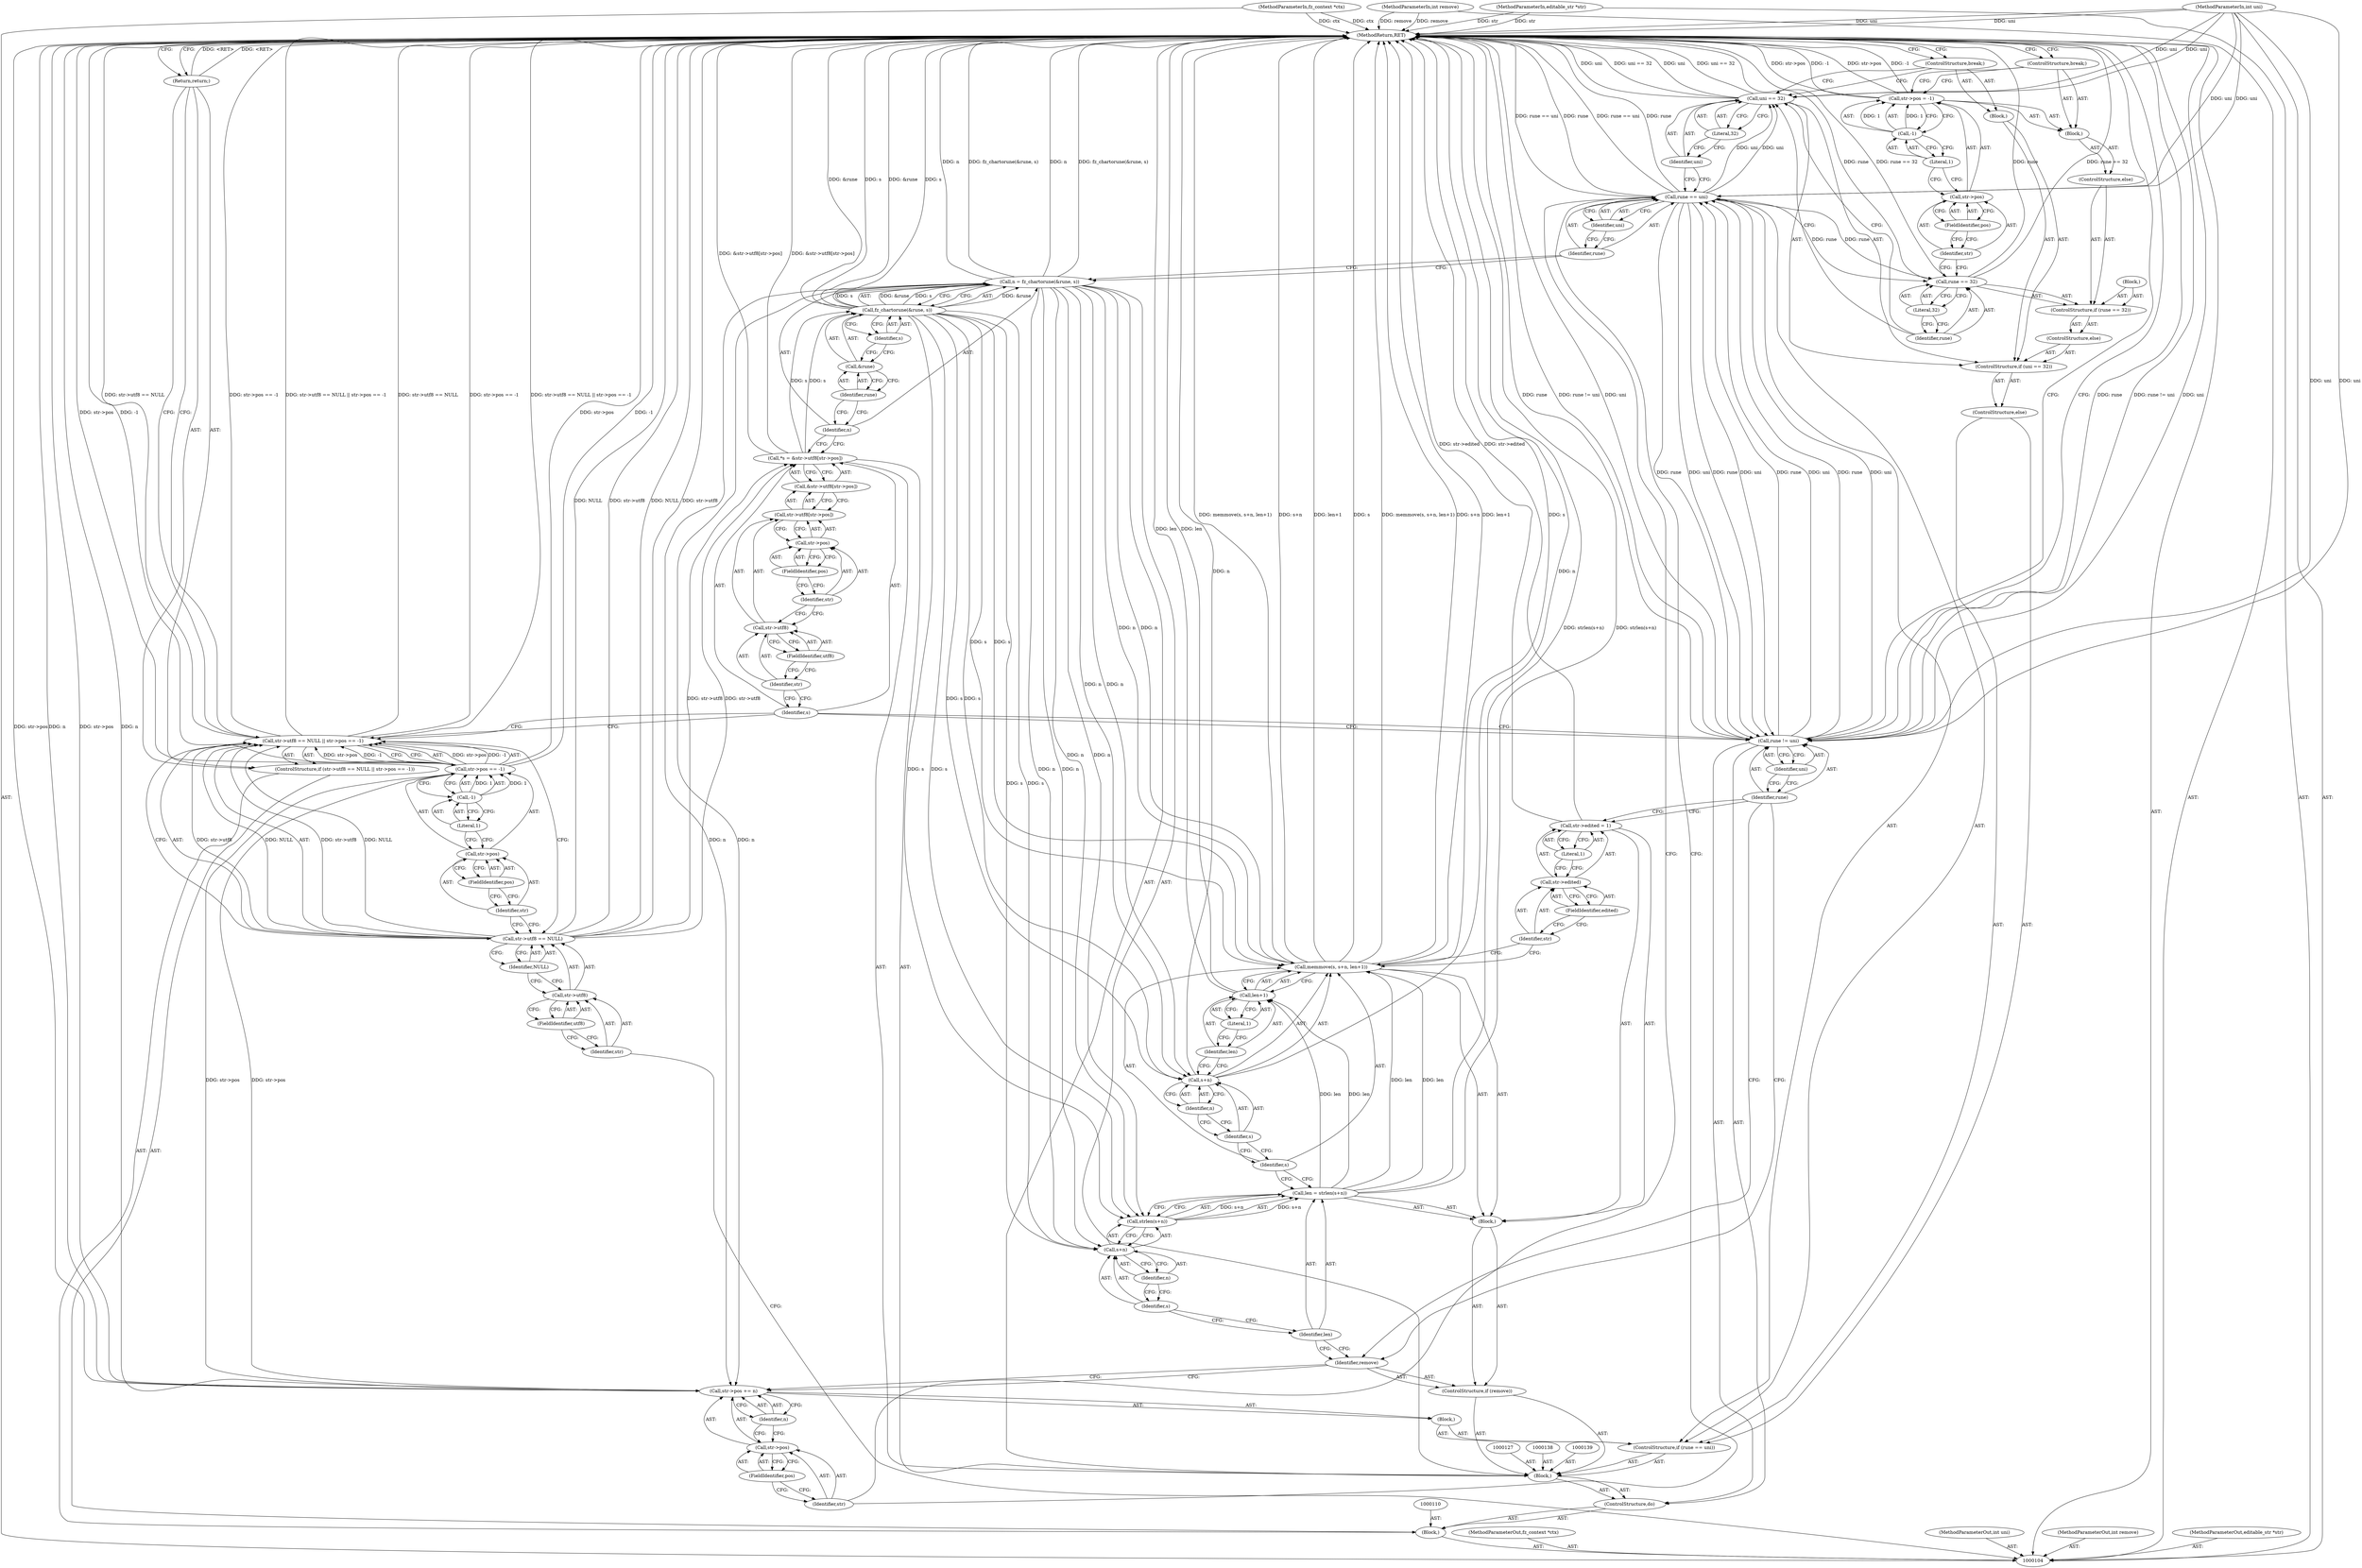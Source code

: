 digraph "0_ghostscript_97096297d409ec6f206298444ba00719607e8ba8_0" {
"1000203" [label="(MethodReturn,RET)"];
"1000105" [label="(MethodParameterIn,fz_context *ctx)"];
"1000275" [label="(MethodParameterOut,fz_context *ctx)"];
"1000106" [label="(MethodParameterIn,int uni)"];
"1000276" [label="(MethodParameterOut,int uni)"];
"1000107" [label="(MethodParameterIn,int remove)"];
"1000277" [label="(MethodParameterOut,int remove)"];
"1000108" [label="(MethodParameterIn,editable_str *str)"];
"1000278" [label="(MethodParameterOut,editable_str *str)"];
"1000130" [label="(Call,&str->utf8[str->pos])"];
"1000131" [label="(Call,str->utf8[str->pos])"];
"1000132" [label="(Call,str->utf8)"];
"1000133" [label="(Identifier,str)"];
"1000134" [label="(FieldIdentifier,utf8)"];
"1000135" [label="(Call,str->pos)"];
"1000136" [label="(Identifier,str)"];
"1000137" [label="(FieldIdentifier,pos)"];
"1000128" [label="(Call,*s = &str->utf8[str->pos])"];
"1000129" [label="(Identifier,s)"];
"1000142" [label="(Call,fz_chartorune(&rune, s))"];
"1000126" [label="(Block,)"];
"1000143" [label="(Call,&rune)"];
"1000144" [label="(Identifier,rune)"];
"1000145" [label="(Identifier,s)"];
"1000140" [label="(Call,n = fz_chartorune(&rune, s))"];
"1000141" [label="(Identifier,n)"];
"1000149" [label="(Identifier,uni)"];
"1000146" [label="(ControlStructure,if (rune == uni))"];
"1000147" [label="(Call,rune == uni)"];
"1000148" [label="(Identifier,rune)"];
"1000150" [label="(Block,)"];
"1000155" [label="(Identifier,n)"];
"1000151" [label="(Call,str->pos += n)"];
"1000152" [label="(Call,str->pos)"];
"1000153" [label="(Identifier,str)"];
"1000154" [label="(FieldIdentifier,pos)"];
"1000158" [label="(Call,uni == 32)"];
"1000159" [label="(Identifier,uni)"];
"1000160" [label="(Literal,32)"];
"1000156" [label="(ControlStructure,else)"];
"1000161" [label="(Block,)"];
"1000157" [label="(ControlStructure,if (uni == 32))"];
"1000109" [label="(Block,)"];
"1000162" [label="(ControlStructure,break;)"];
"1000165" [label="(Call,rune == 32)"];
"1000166" [label="(Identifier,rune)"];
"1000167" [label="(Literal,32)"];
"1000163" [label="(ControlStructure,else)"];
"1000168" [label="(Block,)"];
"1000164" [label="(ControlStructure,if (rune == 32))"];
"1000169" [label="(ControlStructure,else)"];
"1000170" [label="(Block,)"];
"1000175" [label="(Call,-1)"];
"1000176" [label="(Literal,1)"];
"1000171" [label="(Call,str->pos = -1)"];
"1000172" [label="(Call,str->pos)"];
"1000173" [label="(Identifier,str)"];
"1000174" [label="(FieldIdentifier,pos)"];
"1000177" [label="(ControlStructure,break;)"];
"1000178" [label="(ControlStructure,if (remove))"];
"1000179" [label="(Identifier,remove)"];
"1000180" [label="(Block,)"];
"1000184" [label="(Call,s+n)"];
"1000185" [label="(Identifier,s)"];
"1000186" [label="(Identifier,n)"];
"1000181" [label="(Call,len = strlen(s+n))"];
"1000182" [label="(Identifier,len)"];
"1000183" [label="(Call,strlen(s+n))"];
"1000188" [label="(Identifier,s)"];
"1000189" [label="(Call,s+n)"];
"1000190" [label="(Identifier,s)"];
"1000191" [label="(Identifier,n)"];
"1000192" [label="(Call,len+1)"];
"1000193" [label="(Identifier,len)"];
"1000194" [label="(Literal,1)"];
"1000187" [label="(Call,memmove(s, s+n, len+1))"];
"1000199" [label="(Literal,1)"];
"1000195" [label="(Call,str->edited = 1)"];
"1000196" [label="(Call,str->edited)"];
"1000197" [label="(Identifier,str)"];
"1000198" [label="(FieldIdentifier,edited)"];
"1000202" [label="(Identifier,uni)"];
"1000200" [label="(Call,rune != uni)"];
"1000201" [label="(Identifier,rune)"];
"1000112" [label="(Call,str->utf8 == NULL || str->pos == -1)"];
"1000113" [label="(Call,str->utf8 == NULL)"];
"1000114" [label="(Call,str->utf8)"];
"1000115" [label="(Identifier,str)"];
"1000116" [label="(FieldIdentifier,utf8)"];
"1000117" [label="(Identifier,NULL)"];
"1000118" [label="(Call,str->pos == -1)"];
"1000119" [label="(Call,str->pos)"];
"1000120" [label="(Identifier,str)"];
"1000121" [label="(FieldIdentifier,pos)"];
"1000122" [label="(Call,-1)"];
"1000123" [label="(Literal,1)"];
"1000111" [label="(ControlStructure,if (str->utf8 == NULL || str->pos == -1))"];
"1000124" [label="(Return,return;)"];
"1000125" [label="(ControlStructure,do)"];
"1000203" -> "1000104"  [label="AST: "];
"1000203" -> "1000124"  [label="CFG: "];
"1000203" -> "1000200"  [label="CFG: "];
"1000203" -> "1000162"  [label="CFG: "];
"1000203" -> "1000177"  [label="CFG: "];
"1000124" -> "1000203"  [label="DDG: <RET>"];
"1000128" -> "1000203"  [label="DDG: &str->utf8[str->pos]"];
"1000200" -> "1000203"  [label="DDG: rune"];
"1000200" -> "1000203"  [label="DDG: rune != uni"];
"1000200" -> "1000203"  [label="DDG: uni"];
"1000108" -> "1000203"  [label="DDG: str"];
"1000105" -> "1000203"  [label="DDG: ctx"];
"1000140" -> "1000203"  [label="DDG: n"];
"1000140" -> "1000203"  [label="DDG: fz_chartorune(&rune, s)"];
"1000189" -> "1000203"  [label="DDG: n"];
"1000147" -> "1000203"  [label="DDG: rune"];
"1000147" -> "1000203"  [label="DDG: rune == uni"];
"1000112" -> "1000203"  [label="DDG: str->pos == -1"];
"1000112" -> "1000203"  [label="DDG: str->utf8 == NULL || str->pos == -1"];
"1000112" -> "1000203"  [label="DDG: str->utf8 == NULL"];
"1000118" -> "1000203"  [label="DDG: str->pos"];
"1000118" -> "1000203"  [label="DDG: -1"];
"1000195" -> "1000203"  [label="DDG: str->edited"];
"1000187" -> "1000203"  [label="DDG: s"];
"1000187" -> "1000203"  [label="DDG: memmove(s, s+n, len+1)"];
"1000187" -> "1000203"  [label="DDG: s+n"];
"1000187" -> "1000203"  [label="DDG: len+1"];
"1000158" -> "1000203"  [label="DDG: uni"];
"1000158" -> "1000203"  [label="DDG: uni == 32"];
"1000113" -> "1000203"  [label="DDG: NULL"];
"1000113" -> "1000203"  [label="DDG: str->utf8"];
"1000171" -> "1000203"  [label="DDG: str->pos"];
"1000171" -> "1000203"  [label="DDG: -1"];
"1000107" -> "1000203"  [label="DDG: remove"];
"1000165" -> "1000203"  [label="DDG: rune"];
"1000165" -> "1000203"  [label="DDG: rune == 32"];
"1000151" -> "1000203"  [label="DDG: str->pos"];
"1000151" -> "1000203"  [label="DDG: n"];
"1000192" -> "1000203"  [label="DDG: len"];
"1000142" -> "1000203"  [label="DDG: &rune"];
"1000142" -> "1000203"  [label="DDG: s"];
"1000181" -> "1000203"  [label="DDG: strlen(s+n)"];
"1000106" -> "1000203"  [label="DDG: uni"];
"1000105" -> "1000104"  [label="AST: "];
"1000105" -> "1000203"  [label="DDG: ctx"];
"1000275" -> "1000104"  [label="AST: "];
"1000106" -> "1000104"  [label="AST: "];
"1000106" -> "1000203"  [label="DDG: uni"];
"1000106" -> "1000147"  [label="DDG: uni"];
"1000106" -> "1000158"  [label="DDG: uni"];
"1000106" -> "1000200"  [label="DDG: uni"];
"1000276" -> "1000104"  [label="AST: "];
"1000107" -> "1000104"  [label="AST: "];
"1000107" -> "1000203"  [label="DDG: remove"];
"1000277" -> "1000104"  [label="AST: "];
"1000108" -> "1000104"  [label="AST: "];
"1000108" -> "1000203"  [label="DDG: str"];
"1000278" -> "1000104"  [label="AST: "];
"1000130" -> "1000128"  [label="AST: "];
"1000130" -> "1000131"  [label="CFG: "];
"1000131" -> "1000130"  [label="AST: "];
"1000128" -> "1000130"  [label="CFG: "];
"1000131" -> "1000130"  [label="AST: "];
"1000131" -> "1000135"  [label="CFG: "];
"1000132" -> "1000131"  [label="AST: "];
"1000135" -> "1000131"  [label="AST: "];
"1000130" -> "1000131"  [label="CFG: "];
"1000132" -> "1000131"  [label="AST: "];
"1000132" -> "1000134"  [label="CFG: "];
"1000133" -> "1000132"  [label="AST: "];
"1000134" -> "1000132"  [label="AST: "];
"1000136" -> "1000132"  [label="CFG: "];
"1000133" -> "1000132"  [label="AST: "];
"1000133" -> "1000129"  [label="CFG: "];
"1000134" -> "1000133"  [label="CFG: "];
"1000134" -> "1000132"  [label="AST: "];
"1000134" -> "1000133"  [label="CFG: "];
"1000132" -> "1000134"  [label="CFG: "];
"1000135" -> "1000131"  [label="AST: "];
"1000135" -> "1000137"  [label="CFG: "];
"1000136" -> "1000135"  [label="AST: "];
"1000137" -> "1000135"  [label="AST: "];
"1000131" -> "1000135"  [label="CFG: "];
"1000136" -> "1000135"  [label="AST: "];
"1000136" -> "1000132"  [label="CFG: "];
"1000137" -> "1000136"  [label="CFG: "];
"1000137" -> "1000135"  [label="AST: "];
"1000137" -> "1000136"  [label="CFG: "];
"1000135" -> "1000137"  [label="CFG: "];
"1000128" -> "1000126"  [label="AST: "];
"1000128" -> "1000130"  [label="CFG: "];
"1000129" -> "1000128"  [label="AST: "];
"1000130" -> "1000128"  [label="AST: "];
"1000141" -> "1000128"  [label="CFG: "];
"1000128" -> "1000203"  [label="DDG: &str->utf8[str->pos]"];
"1000113" -> "1000128"  [label="DDG: str->utf8"];
"1000128" -> "1000142"  [label="DDG: s"];
"1000129" -> "1000128"  [label="AST: "];
"1000129" -> "1000200"  [label="CFG: "];
"1000129" -> "1000112"  [label="CFG: "];
"1000133" -> "1000129"  [label="CFG: "];
"1000142" -> "1000140"  [label="AST: "];
"1000142" -> "1000145"  [label="CFG: "];
"1000143" -> "1000142"  [label="AST: "];
"1000145" -> "1000142"  [label="AST: "];
"1000140" -> "1000142"  [label="CFG: "];
"1000142" -> "1000203"  [label="DDG: &rune"];
"1000142" -> "1000203"  [label="DDG: s"];
"1000142" -> "1000140"  [label="DDG: &rune"];
"1000142" -> "1000140"  [label="DDG: s"];
"1000128" -> "1000142"  [label="DDG: s"];
"1000142" -> "1000183"  [label="DDG: s"];
"1000142" -> "1000184"  [label="DDG: s"];
"1000142" -> "1000187"  [label="DDG: s"];
"1000142" -> "1000189"  [label="DDG: s"];
"1000126" -> "1000125"  [label="AST: "];
"1000127" -> "1000126"  [label="AST: "];
"1000128" -> "1000126"  [label="AST: "];
"1000138" -> "1000126"  [label="AST: "];
"1000139" -> "1000126"  [label="AST: "];
"1000140" -> "1000126"  [label="AST: "];
"1000146" -> "1000126"  [label="AST: "];
"1000178" -> "1000126"  [label="AST: "];
"1000143" -> "1000142"  [label="AST: "];
"1000143" -> "1000144"  [label="CFG: "];
"1000144" -> "1000143"  [label="AST: "];
"1000145" -> "1000143"  [label="CFG: "];
"1000144" -> "1000143"  [label="AST: "];
"1000144" -> "1000141"  [label="CFG: "];
"1000143" -> "1000144"  [label="CFG: "];
"1000145" -> "1000142"  [label="AST: "];
"1000145" -> "1000143"  [label="CFG: "];
"1000142" -> "1000145"  [label="CFG: "];
"1000140" -> "1000126"  [label="AST: "];
"1000140" -> "1000142"  [label="CFG: "];
"1000141" -> "1000140"  [label="AST: "];
"1000142" -> "1000140"  [label="AST: "];
"1000148" -> "1000140"  [label="CFG: "];
"1000140" -> "1000203"  [label="DDG: n"];
"1000140" -> "1000203"  [label="DDG: fz_chartorune(&rune, s)"];
"1000142" -> "1000140"  [label="DDG: &rune"];
"1000142" -> "1000140"  [label="DDG: s"];
"1000140" -> "1000151"  [label="DDG: n"];
"1000140" -> "1000183"  [label="DDG: n"];
"1000140" -> "1000184"  [label="DDG: n"];
"1000140" -> "1000187"  [label="DDG: n"];
"1000140" -> "1000189"  [label="DDG: n"];
"1000141" -> "1000140"  [label="AST: "];
"1000141" -> "1000128"  [label="CFG: "];
"1000144" -> "1000141"  [label="CFG: "];
"1000149" -> "1000147"  [label="AST: "];
"1000149" -> "1000148"  [label="CFG: "];
"1000147" -> "1000149"  [label="CFG: "];
"1000146" -> "1000126"  [label="AST: "];
"1000147" -> "1000146"  [label="AST: "];
"1000150" -> "1000146"  [label="AST: "];
"1000156" -> "1000146"  [label="AST: "];
"1000147" -> "1000146"  [label="AST: "];
"1000147" -> "1000149"  [label="CFG: "];
"1000148" -> "1000147"  [label="AST: "];
"1000149" -> "1000147"  [label="AST: "];
"1000153" -> "1000147"  [label="CFG: "];
"1000159" -> "1000147"  [label="CFG: "];
"1000147" -> "1000203"  [label="DDG: rune"];
"1000147" -> "1000203"  [label="DDG: rune == uni"];
"1000200" -> "1000147"  [label="DDG: rune"];
"1000200" -> "1000147"  [label="DDG: uni"];
"1000106" -> "1000147"  [label="DDG: uni"];
"1000147" -> "1000158"  [label="DDG: uni"];
"1000147" -> "1000165"  [label="DDG: rune"];
"1000147" -> "1000200"  [label="DDG: rune"];
"1000147" -> "1000200"  [label="DDG: uni"];
"1000148" -> "1000147"  [label="AST: "];
"1000148" -> "1000140"  [label="CFG: "];
"1000149" -> "1000148"  [label="CFG: "];
"1000150" -> "1000146"  [label="AST: "];
"1000151" -> "1000150"  [label="AST: "];
"1000155" -> "1000151"  [label="AST: "];
"1000155" -> "1000152"  [label="CFG: "];
"1000151" -> "1000155"  [label="CFG: "];
"1000151" -> "1000150"  [label="AST: "];
"1000151" -> "1000155"  [label="CFG: "];
"1000152" -> "1000151"  [label="AST: "];
"1000155" -> "1000151"  [label="AST: "];
"1000179" -> "1000151"  [label="CFG: "];
"1000151" -> "1000203"  [label="DDG: str->pos"];
"1000151" -> "1000203"  [label="DDG: n"];
"1000140" -> "1000151"  [label="DDG: n"];
"1000118" -> "1000151"  [label="DDG: str->pos"];
"1000152" -> "1000151"  [label="AST: "];
"1000152" -> "1000154"  [label="CFG: "];
"1000153" -> "1000152"  [label="AST: "];
"1000154" -> "1000152"  [label="AST: "];
"1000155" -> "1000152"  [label="CFG: "];
"1000153" -> "1000152"  [label="AST: "];
"1000153" -> "1000147"  [label="CFG: "];
"1000154" -> "1000153"  [label="CFG: "];
"1000154" -> "1000152"  [label="AST: "];
"1000154" -> "1000153"  [label="CFG: "];
"1000152" -> "1000154"  [label="CFG: "];
"1000158" -> "1000157"  [label="AST: "];
"1000158" -> "1000160"  [label="CFG: "];
"1000159" -> "1000158"  [label="AST: "];
"1000160" -> "1000158"  [label="AST: "];
"1000162" -> "1000158"  [label="CFG: "];
"1000166" -> "1000158"  [label="CFG: "];
"1000158" -> "1000203"  [label="DDG: uni"];
"1000158" -> "1000203"  [label="DDG: uni == 32"];
"1000147" -> "1000158"  [label="DDG: uni"];
"1000106" -> "1000158"  [label="DDG: uni"];
"1000159" -> "1000158"  [label="AST: "];
"1000159" -> "1000147"  [label="CFG: "];
"1000160" -> "1000159"  [label="CFG: "];
"1000160" -> "1000158"  [label="AST: "];
"1000160" -> "1000159"  [label="CFG: "];
"1000158" -> "1000160"  [label="CFG: "];
"1000156" -> "1000146"  [label="AST: "];
"1000157" -> "1000156"  [label="AST: "];
"1000161" -> "1000157"  [label="AST: "];
"1000162" -> "1000161"  [label="AST: "];
"1000157" -> "1000156"  [label="AST: "];
"1000158" -> "1000157"  [label="AST: "];
"1000161" -> "1000157"  [label="AST: "];
"1000163" -> "1000157"  [label="AST: "];
"1000109" -> "1000104"  [label="AST: "];
"1000110" -> "1000109"  [label="AST: "];
"1000111" -> "1000109"  [label="AST: "];
"1000125" -> "1000109"  [label="AST: "];
"1000162" -> "1000161"  [label="AST: "];
"1000162" -> "1000158"  [label="CFG: "];
"1000203" -> "1000162"  [label="CFG: "];
"1000165" -> "1000164"  [label="AST: "];
"1000165" -> "1000167"  [label="CFG: "];
"1000166" -> "1000165"  [label="AST: "];
"1000167" -> "1000165"  [label="AST: "];
"1000173" -> "1000165"  [label="CFG: "];
"1000165" -> "1000203"  [label="DDG: rune"];
"1000165" -> "1000203"  [label="DDG: rune == 32"];
"1000147" -> "1000165"  [label="DDG: rune"];
"1000166" -> "1000165"  [label="AST: "];
"1000166" -> "1000158"  [label="CFG: "];
"1000167" -> "1000166"  [label="CFG: "];
"1000167" -> "1000165"  [label="AST: "];
"1000167" -> "1000166"  [label="CFG: "];
"1000165" -> "1000167"  [label="CFG: "];
"1000163" -> "1000157"  [label="AST: "];
"1000164" -> "1000163"  [label="AST: "];
"1000168" -> "1000164"  [label="AST: "];
"1000164" -> "1000163"  [label="AST: "];
"1000165" -> "1000164"  [label="AST: "];
"1000168" -> "1000164"  [label="AST: "];
"1000169" -> "1000164"  [label="AST: "];
"1000169" -> "1000164"  [label="AST: "];
"1000170" -> "1000169"  [label="AST: "];
"1000170" -> "1000169"  [label="AST: "];
"1000171" -> "1000170"  [label="AST: "];
"1000177" -> "1000170"  [label="AST: "];
"1000175" -> "1000171"  [label="AST: "];
"1000175" -> "1000176"  [label="CFG: "];
"1000176" -> "1000175"  [label="AST: "];
"1000171" -> "1000175"  [label="CFG: "];
"1000175" -> "1000171"  [label="DDG: 1"];
"1000176" -> "1000175"  [label="AST: "];
"1000176" -> "1000172"  [label="CFG: "];
"1000175" -> "1000176"  [label="CFG: "];
"1000171" -> "1000170"  [label="AST: "];
"1000171" -> "1000175"  [label="CFG: "];
"1000172" -> "1000171"  [label="AST: "];
"1000175" -> "1000171"  [label="AST: "];
"1000177" -> "1000171"  [label="CFG: "];
"1000171" -> "1000203"  [label="DDG: str->pos"];
"1000171" -> "1000203"  [label="DDG: -1"];
"1000175" -> "1000171"  [label="DDG: 1"];
"1000172" -> "1000171"  [label="AST: "];
"1000172" -> "1000174"  [label="CFG: "];
"1000173" -> "1000172"  [label="AST: "];
"1000174" -> "1000172"  [label="AST: "];
"1000176" -> "1000172"  [label="CFG: "];
"1000173" -> "1000172"  [label="AST: "];
"1000173" -> "1000165"  [label="CFG: "];
"1000174" -> "1000173"  [label="CFG: "];
"1000174" -> "1000172"  [label="AST: "];
"1000174" -> "1000173"  [label="CFG: "];
"1000172" -> "1000174"  [label="CFG: "];
"1000177" -> "1000170"  [label="AST: "];
"1000177" -> "1000171"  [label="CFG: "];
"1000203" -> "1000177"  [label="CFG: "];
"1000178" -> "1000126"  [label="AST: "];
"1000179" -> "1000178"  [label="AST: "];
"1000180" -> "1000178"  [label="AST: "];
"1000179" -> "1000178"  [label="AST: "];
"1000179" -> "1000151"  [label="CFG: "];
"1000201" -> "1000179"  [label="CFG: "];
"1000182" -> "1000179"  [label="CFG: "];
"1000180" -> "1000178"  [label="AST: "];
"1000181" -> "1000180"  [label="AST: "];
"1000187" -> "1000180"  [label="AST: "];
"1000195" -> "1000180"  [label="AST: "];
"1000184" -> "1000183"  [label="AST: "];
"1000184" -> "1000186"  [label="CFG: "];
"1000185" -> "1000184"  [label="AST: "];
"1000186" -> "1000184"  [label="AST: "];
"1000183" -> "1000184"  [label="CFG: "];
"1000142" -> "1000184"  [label="DDG: s"];
"1000140" -> "1000184"  [label="DDG: n"];
"1000185" -> "1000184"  [label="AST: "];
"1000185" -> "1000182"  [label="CFG: "];
"1000186" -> "1000185"  [label="CFG: "];
"1000186" -> "1000184"  [label="AST: "];
"1000186" -> "1000185"  [label="CFG: "];
"1000184" -> "1000186"  [label="CFG: "];
"1000181" -> "1000180"  [label="AST: "];
"1000181" -> "1000183"  [label="CFG: "];
"1000182" -> "1000181"  [label="AST: "];
"1000183" -> "1000181"  [label="AST: "];
"1000188" -> "1000181"  [label="CFG: "];
"1000181" -> "1000203"  [label="DDG: strlen(s+n)"];
"1000183" -> "1000181"  [label="DDG: s+n"];
"1000181" -> "1000187"  [label="DDG: len"];
"1000181" -> "1000192"  [label="DDG: len"];
"1000182" -> "1000181"  [label="AST: "];
"1000182" -> "1000179"  [label="CFG: "];
"1000185" -> "1000182"  [label="CFG: "];
"1000183" -> "1000181"  [label="AST: "];
"1000183" -> "1000184"  [label="CFG: "];
"1000184" -> "1000183"  [label="AST: "];
"1000181" -> "1000183"  [label="CFG: "];
"1000183" -> "1000181"  [label="DDG: s+n"];
"1000142" -> "1000183"  [label="DDG: s"];
"1000140" -> "1000183"  [label="DDG: n"];
"1000188" -> "1000187"  [label="AST: "];
"1000188" -> "1000181"  [label="CFG: "];
"1000190" -> "1000188"  [label="CFG: "];
"1000189" -> "1000187"  [label="AST: "];
"1000189" -> "1000191"  [label="CFG: "];
"1000190" -> "1000189"  [label="AST: "];
"1000191" -> "1000189"  [label="AST: "];
"1000193" -> "1000189"  [label="CFG: "];
"1000189" -> "1000203"  [label="DDG: n"];
"1000142" -> "1000189"  [label="DDG: s"];
"1000140" -> "1000189"  [label="DDG: n"];
"1000190" -> "1000189"  [label="AST: "];
"1000190" -> "1000188"  [label="CFG: "];
"1000191" -> "1000190"  [label="CFG: "];
"1000191" -> "1000189"  [label="AST: "];
"1000191" -> "1000190"  [label="CFG: "];
"1000189" -> "1000191"  [label="CFG: "];
"1000192" -> "1000187"  [label="AST: "];
"1000192" -> "1000194"  [label="CFG: "];
"1000193" -> "1000192"  [label="AST: "];
"1000194" -> "1000192"  [label="AST: "];
"1000187" -> "1000192"  [label="CFG: "];
"1000192" -> "1000203"  [label="DDG: len"];
"1000181" -> "1000192"  [label="DDG: len"];
"1000193" -> "1000192"  [label="AST: "];
"1000193" -> "1000189"  [label="CFG: "];
"1000194" -> "1000193"  [label="CFG: "];
"1000194" -> "1000192"  [label="AST: "];
"1000194" -> "1000193"  [label="CFG: "];
"1000192" -> "1000194"  [label="CFG: "];
"1000187" -> "1000180"  [label="AST: "];
"1000187" -> "1000192"  [label="CFG: "];
"1000188" -> "1000187"  [label="AST: "];
"1000189" -> "1000187"  [label="AST: "];
"1000192" -> "1000187"  [label="AST: "];
"1000197" -> "1000187"  [label="CFG: "];
"1000187" -> "1000203"  [label="DDG: s"];
"1000187" -> "1000203"  [label="DDG: memmove(s, s+n, len+1)"];
"1000187" -> "1000203"  [label="DDG: s+n"];
"1000187" -> "1000203"  [label="DDG: len+1"];
"1000142" -> "1000187"  [label="DDG: s"];
"1000140" -> "1000187"  [label="DDG: n"];
"1000181" -> "1000187"  [label="DDG: len"];
"1000199" -> "1000195"  [label="AST: "];
"1000199" -> "1000196"  [label="CFG: "];
"1000195" -> "1000199"  [label="CFG: "];
"1000195" -> "1000180"  [label="AST: "];
"1000195" -> "1000199"  [label="CFG: "];
"1000196" -> "1000195"  [label="AST: "];
"1000199" -> "1000195"  [label="AST: "];
"1000201" -> "1000195"  [label="CFG: "];
"1000195" -> "1000203"  [label="DDG: str->edited"];
"1000196" -> "1000195"  [label="AST: "];
"1000196" -> "1000198"  [label="CFG: "];
"1000197" -> "1000196"  [label="AST: "];
"1000198" -> "1000196"  [label="AST: "];
"1000199" -> "1000196"  [label="CFG: "];
"1000197" -> "1000196"  [label="AST: "];
"1000197" -> "1000187"  [label="CFG: "];
"1000198" -> "1000197"  [label="CFG: "];
"1000198" -> "1000196"  [label="AST: "];
"1000198" -> "1000197"  [label="CFG: "];
"1000196" -> "1000198"  [label="CFG: "];
"1000202" -> "1000200"  [label="AST: "];
"1000202" -> "1000201"  [label="CFG: "];
"1000200" -> "1000202"  [label="CFG: "];
"1000200" -> "1000125"  [label="AST: "];
"1000200" -> "1000202"  [label="CFG: "];
"1000201" -> "1000200"  [label="AST: "];
"1000202" -> "1000200"  [label="AST: "];
"1000129" -> "1000200"  [label="CFG: "];
"1000203" -> "1000200"  [label="CFG: "];
"1000200" -> "1000203"  [label="DDG: rune"];
"1000200" -> "1000203"  [label="DDG: rune != uni"];
"1000200" -> "1000203"  [label="DDG: uni"];
"1000200" -> "1000147"  [label="DDG: rune"];
"1000200" -> "1000147"  [label="DDG: uni"];
"1000147" -> "1000200"  [label="DDG: rune"];
"1000147" -> "1000200"  [label="DDG: uni"];
"1000106" -> "1000200"  [label="DDG: uni"];
"1000201" -> "1000200"  [label="AST: "];
"1000201" -> "1000195"  [label="CFG: "];
"1000201" -> "1000179"  [label="CFG: "];
"1000202" -> "1000201"  [label="CFG: "];
"1000112" -> "1000111"  [label="AST: "];
"1000112" -> "1000113"  [label="CFG: "];
"1000112" -> "1000118"  [label="CFG: "];
"1000113" -> "1000112"  [label="AST: "];
"1000118" -> "1000112"  [label="AST: "];
"1000124" -> "1000112"  [label="CFG: "];
"1000129" -> "1000112"  [label="CFG: "];
"1000112" -> "1000203"  [label="DDG: str->pos == -1"];
"1000112" -> "1000203"  [label="DDG: str->utf8 == NULL || str->pos == -1"];
"1000112" -> "1000203"  [label="DDG: str->utf8 == NULL"];
"1000113" -> "1000112"  [label="DDG: str->utf8"];
"1000113" -> "1000112"  [label="DDG: NULL"];
"1000118" -> "1000112"  [label="DDG: str->pos"];
"1000118" -> "1000112"  [label="DDG: -1"];
"1000113" -> "1000112"  [label="AST: "];
"1000113" -> "1000117"  [label="CFG: "];
"1000114" -> "1000113"  [label="AST: "];
"1000117" -> "1000113"  [label="AST: "];
"1000120" -> "1000113"  [label="CFG: "];
"1000112" -> "1000113"  [label="CFG: "];
"1000113" -> "1000203"  [label="DDG: NULL"];
"1000113" -> "1000203"  [label="DDG: str->utf8"];
"1000113" -> "1000112"  [label="DDG: str->utf8"];
"1000113" -> "1000112"  [label="DDG: NULL"];
"1000113" -> "1000128"  [label="DDG: str->utf8"];
"1000114" -> "1000113"  [label="AST: "];
"1000114" -> "1000116"  [label="CFG: "];
"1000115" -> "1000114"  [label="AST: "];
"1000116" -> "1000114"  [label="AST: "];
"1000117" -> "1000114"  [label="CFG: "];
"1000115" -> "1000114"  [label="AST: "];
"1000115" -> "1000104"  [label="CFG: "];
"1000116" -> "1000115"  [label="CFG: "];
"1000116" -> "1000114"  [label="AST: "];
"1000116" -> "1000115"  [label="CFG: "];
"1000114" -> "1000116"  [label="CFG: "];
"1000117" -> "1000113"  [label="AST: "];
"1000117" -> "1000114"  [label="CFG: "];
"1000113" -> "1000117"  [label="CFG: "];
"1000118" -> "1000112"  [label="AST: "];
"1000118" -> "1000122"  [label="CFG: "];
"1000119" -> "1000118"  [label="AST: "];
"1000122" -> "1000118"  [label="AST: "];
"1000112" -> "1000118"  [label="CFG: "];
"1000118" -> "1000203"  [label="DDG: str->pos"];
"1000118" -> "1000203"  [label="DDG: -1"];
"1000118" -> "1000112"  [label="DDG: str->pos"];
"1000118" -> "1000112"  [label="DDG: -1"];
"1000122" -> "1000118"  [label="DDG: 1"];
"1000118" -> "1000151"  [label="DDG: str->pos"];
"1000119" -> "1000118"  [label="AST: "];
"1000119" -> "1000121"  [label="CFG: "];
"1000120" -> "1000119"  [label="AST: "];
"1000121" -> "1000119"  [label="AST: "];
"1000123" -> "1000119"  [label="CFG: "];
"1000120" -> "1000119"  [label="AST: "];
"1000120" -> "1000113"  [label="CFG: "];
"1000121" -> "1000120"  [label="CFG: "];
"1000121" -> "1000119"  [label="AST: "];
"1000121" -> "1000120"  [label="CFG: "];
"1000119" -> "1000121"  [label="CFG: "];
"1000122" -> "1000118"  [label="AST: "];
"1000122" -> "1000123"  [label="CFG: "];
"1000123" -> "1000122"  [label="AST: "];
"1000118" -> "1000122"  [label="CFG: "];
"1000122" -> "1000118"  [label="DDG: 1"];
"1000123" -> "1000122"  [label="AST: "];
"1000123" -> "1000119"  [label="CFG: "];
"1000122" -> "1000123"  [label="CFG: "];
"1000111" -> "1000109"  [label="AST: "];
"1000112" -> "1000111"  [label="AST: "];
"1000124" -> "1000111"  [label="AST: "];
"1000124" -> "1000111"  [label="AST: "];
"1000124" -> "1000112"  [label="CFG: "];
"1000203" -> "1000124"  [label="CFG: "];
"1000124" -> "1000203"  [label="DDG: <RET>"];
"1000125" -> "1000109"  [label="AST: "];
"1000126" -> "1000125"  [label="AST: "];
"1000200" -> "1000125"  [label="AST: "];
}
